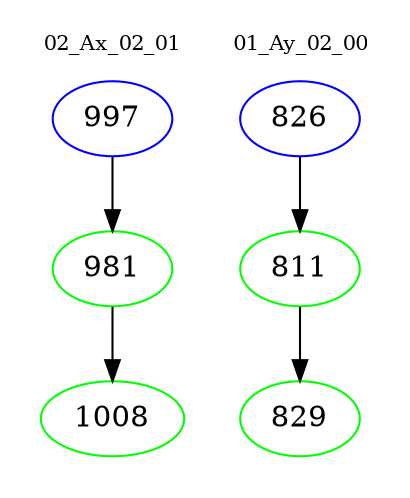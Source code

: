 digraph{
subgraph cluster_0 {
color = white
label = "02_Ax_02_01";
fontsize=10;
T0_997 [label="997", color="blue"]
T0_997 -> T0_981 [color="black"]
T0_981 [label="981", color="green"]
T0_981 -> T0_1008 [color="black"]
T0_1008 [label="1008", color="green"]
}
subgraph cluster_1 {
color = white
label = "01_Ay_02_00";
fontsize=10;
T1_826 [label="826", color="blue"]
T1_826 -> T1_811 [color="black"]
T1_811 [label="811", color="green"]
T1_811 -> T1_829 [color="black"]
T1_829 [label="829", color="green"]
}
}
